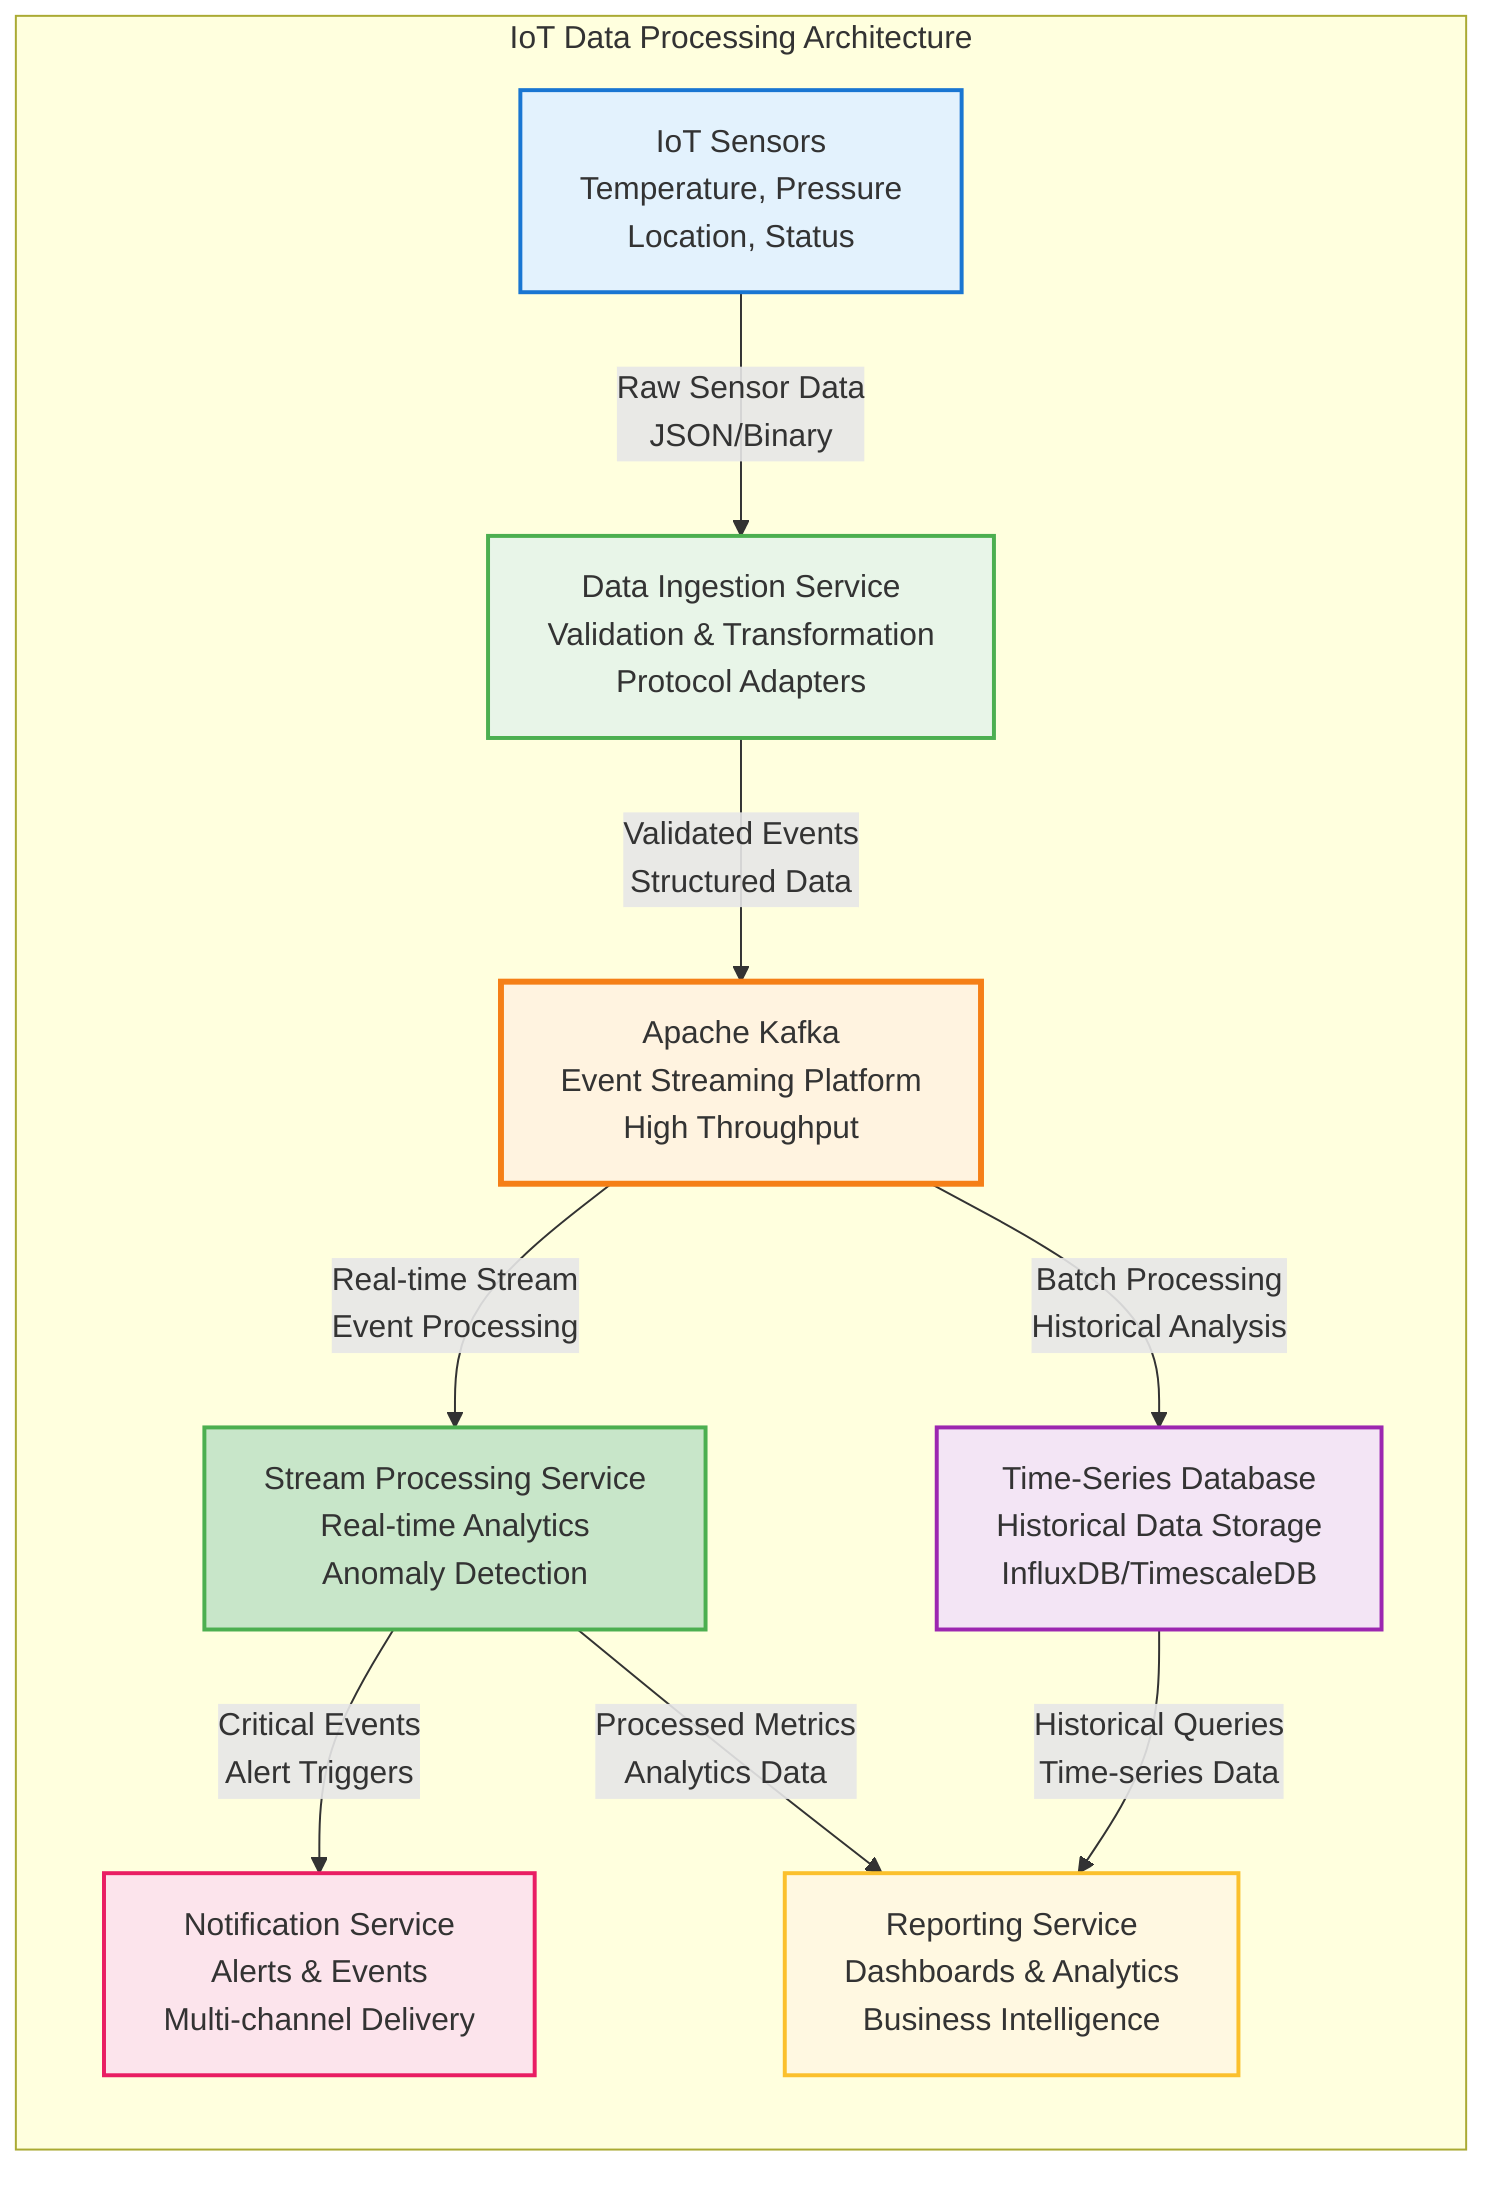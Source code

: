 graph LR
    %% IoT Data Processing Flow
    subgraph flow["IoT Data Processing Architecture"]
        C1[IoT Sensors<br/>Temperature, Pressure<br/>Location, Status]
        C2[Data Ingestion Service<br/>Validation & Transformation<br/>Protocol Adapters]
        C3[Apache Kafka<br/>Event Streaming Platform<br/>High Throughput]
        C4[Stream Processing Service<br/>Real-time Analytics<br/>Anomaly Detection]
        C5[Time-Series Database<br/>Historical Data Storage<br/>InfluxDB/TimescaleDB]
        C6[Notification Service<br/>Alerts & Events<br/>Multi-channel Delivery]
        C7[Reporting Service<br/>Dashboards & Analytics<br/>Business Intelligence]
        
        C1 -->|Raw Sensor Data<br/>JSON/Binary| C2
        C2 -->|Validated Events<br/>Structured Data| C3
        C3 -->|Real-time Stream<br/>Event Processing| C4
        C3 -->|Batch Processing<br/>Historical Analysis| C5
        C4 -->|Critical Events<br/>Alert Triggers| C6
        C4 -->|Processed Metrics<br/>Analytics Data| C7
        C5 -->|Historical Queries<br/>Time-series Data| C7
        
        style C1 fill:#e3f2fd,stroke:#1976d2,stroke-width:2px
        style C2 fill:#e8f5e8,stroke:#4caf50,stroke-width:2px
        style C3 fill:#fff3e0,stroke:#f57f17,stroke-width:3px
        style C4 fill:#c8e6c9,stroke:#4caf50,stroke-width:2px
        style C5 fill:#f3e5f5,stroke:#9c27b0,stroke-width:2px
        style C6 fill:#fce4ec,stroke:#e91e63,stroke-width:2px
        style C7 fill:#fff8e1,stroke:#fbc02d,stroke-width:2px
    end